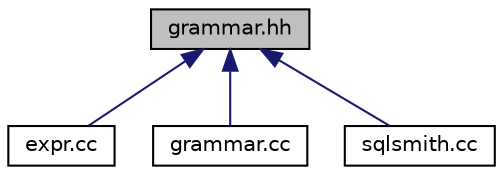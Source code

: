 digraph "grammar.hh"
{
 // LATEX_PDF_SIZE
  edge [fontname="Helvetica",fontsize="10",labelfontname="Helvetica",labelfontsize="10"];
  node [fontname="Helvetica",fontsize="10",shape=record];
  Node1 [label="grammar.hh",height=0.2,width=0.4,color="black", fillcolor="grey75", style="filled", fontcolor="black",tooltip="grammar: Top-level and unsorted grammar productions"];
  Node1 -> Node2 [dir="back",color="midnightblue",fontsize="10",style="solid",fontname="Helvetica"];
  Node2 [label="expr.cc",height=0.2,width=0.4,color="black", fillcolor="white", style="filled",URL="$expr_8cc_source.html",tooltip=" "];
  Node1 -> Node3 [dir="back",color="midnightblue",fontsize="10",style="solid",fontname="Helvetica"];
  Node3 [label="grammar.cc",height=0.2,width=0.4,color="black", fillcolor="white", style="filled",URL="$grammar_8cc_source.html",tooltip=" "];
  Node1 -> Node4 [dir="back",color="midnightblue",fontsize="10",style="solid",fontname="Helvetica"];
  Node4 [label="sqlsmith.cc",height=0.2,width=0.4,color="black", fillcolor="white", style="filled",URL="$sqlsmith_8cc_source.html",tooltip=" "];
}
